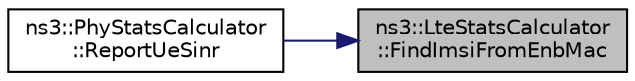 digraph "ns3::LteStatsCalculator::FindImsiFromEnbMac"
{
 // LATEX_PDF_SIZE
  edge [fontname="Helvetica",fontsize="10",labelfontname="Helvetica",labelfontsize="10"];
  node [fontname="Helvetica",fontsize="10",shape=record];
  rankdir="RL";
  Node1 [label="ns3::LteStatsCalculator\l::FindImsiFromEnbMac",height=0.2,width=0.4,color="black", fillcolor="grey75", style="filled", fontcolor="black",tooltip="Retrieves IMSI from Enb MAC path in the attribute system."];
  Node1 -> Node2 [dir="back",color="midnightblue",fontsize="10",style="solid",fontname="Helvetica"];
  Node2 [label="ns3::PhyStatsCalculator\l::ReportUeSinr",height=0.2,width=0.4,color="black", fillcolor="white", style="filled",URL="$classns3_1_1_phy_stats_calculator.html#a57b8cbaaabc85c8135e60ad11783f397",tooltip="trace sink"];
}
